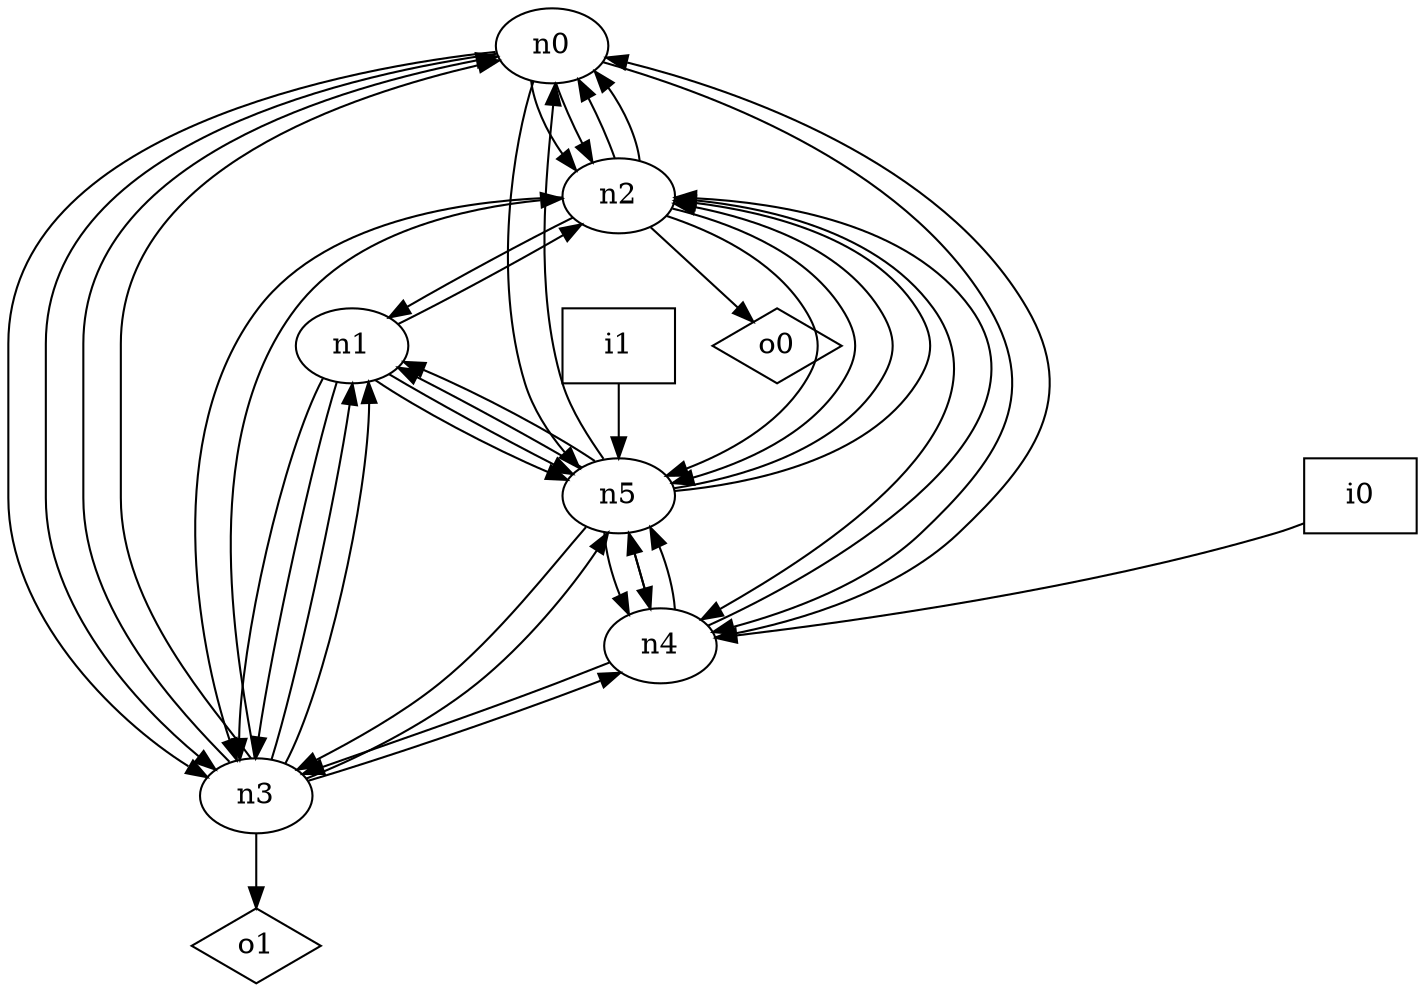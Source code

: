 digraph G {
n0 [label="n0"];
n1 [label="n1"];
n2 [label="n2"];
n3 [label="n3"];
n4 [label="n4"];
n5 [label="n5"];
n6 [label="i0",shape="box"];
n7 [label="i1",shape="box"];
n8 [label="o0",shape="diamond"];
n9 [label="o1",shape="diamond"];
n0 -> n2
n0 -> n2
n0 -> n3
n0 -> n3
n0 -> n4
n0 -> n5
n1 -> n2
n1 -> n3
n1 -> n3
n1 -> n5
n1 -> n5
n2 -> n0
n2 -> n0
n2 -> n1
n2 -> n3
n2 -> n4
n2 -> n5
n2 -> n5
n2 -> n8
n3 -> n0
n3 -> n0
n3 -> n1
n3 -> n1
n3 -> n2
n3 -> n4
n3 -> n5
n3 -> n9
n4 -> n0
n4 -> n2
n4 -> n3
n4 -> n5
n4 -> n5
n5 -> n0
n5 -> n1
n5 -> n1
n5 -> n2
n5 -> n2
n5 -> n3
n5 -> n4
n5 -> n4
n6 -> n4
n7 -> n5
}